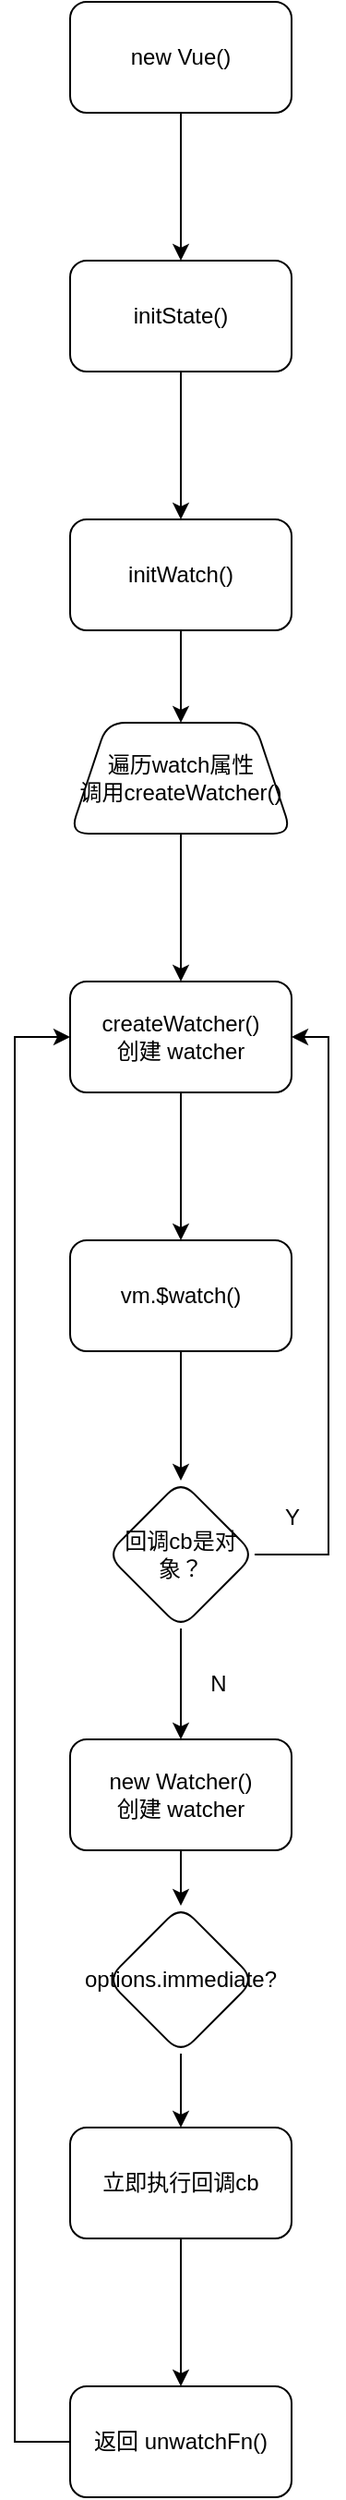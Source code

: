 <mxfile version="14.6.13" type="device"><diagram id="X8v-dTR6rA-k-qYKhJf7" name="第 1 页"><mxGraphModel dx="1088" dy="2049" grid="1" gridSize="10" guides="1" tooltips="1" connect="1" arrows="1" fold="1" page="1" pageScale="1" pageWidth="827" pageHeight="1169" math="0" shadow="0"><root><mxCell id="0"/><mxCell id="1" parent="0"/><mxCell id="eSlCYbtQmGli2oaguJJN-3" value="" style="edgeStyle=orthogonalEdgeStyle;rounded=0;orthogonalLoop=1;jettySize=auto;html=1;" edge="1" parent="1" source="eSlCYbtQmGli2oaguJJN-1" target="eSlCYbtQmGli2oaguJJN-2"><mxGeometry relative="1" as="geometry"/></mxCell><mxCell id="eSlCYbtQmGli2oaguJJN-1" value="new Vue()" style="rounded=1;whiteSpace=wrap;html=1;" vertex="1" parent="1"><mxGeometry x="460" y="-10" width="120" height="60" as="geometry"/></mxCell><mxCell id="eSlCYbtQmGli2oaguJJN-5" value="" style="edgeStyle=orthogonalEdgeStyle;rounded=0;orthogonalLoop=1;jettySize=auto;html=1;" edge="1" parent="1" source="eSlCYbtQmGli2oaguJJN-2" target="eSlCYbtQmGli2oaguJJN-4"><mxGeometry relative="1" as="geometry"/></mxCell><mxCell id="eSlCYbtQmGli2oaguJJN-2" value="initState()" style="whiteSpace=wrap;html=1;rounded=1;" vertex="1" parent="1"><mxGeometry x="460" y="130" width="120" height="60" as="geometry"/></mxCell><mxCell id="eSlCYbtQmGli2oaguJJN-10" value="" style="edgeStyle=orthogonalEdgeStyle;rounded=0;orthogonalLoop=1;jettySize=auto;html=1;" edge="1" parent="1" source="eSlCYbtQmGli2oaguJJN-4" target="eSlCYbtQmGli2oaguJJN-9"><mxGeometry relative="1" as="geometry"/></mxCell><mxCell id="eSlCYbtQmGli2oaguJJN-4" value="initWatch()" style="whiteSpace=wrap;html=1;rounded=1;" vertex="1" parent="1"><mxGeometry x="460" y="270" width="120" height="60" as="geometry"/></mxCell><mxCell id="eSlCYbtQmGli2oaguJJN-12" value="" style="edgeStyle=orthogonalEdgeStyle;rounded=0;orthogonalLoop=1;jettySize=auto;html=1;" edge="1" parent="1" source="eSlCYbtQmGli2oaguJJN-9" target="eSlCYbtQmGli2oaguJJN-11"><mxGeometry relative="1" as="geometry"/></mxCell><mxCell id="eSlCYbtQmGli2oaguJJN-9" value="遍历watch属性&lt;br&gt;调用createWatcher()&lt;br&gt;" style="shape=trapezoid;perimeter=trapezoidPerimeter;whiteSpace=wrap;html=1;fixedSize=1;rounded=1;" vertex="1" parent="1"><mxGeometry x="460" y="380" width="120" height="60" as="geometry"/></mxCell><mxCell id="eSlCYbtQmGli2oaguJJN-15" value="" style="edgeStyle=orthogonalEdgeStyle;rounded=0;orthogonalLoop=1;jettySize=auto;html=1;" edge="1" parent="1" source="eSlCYbtQmGli2oaguJJN-11" target="eSlCYbtQmGli2oaguJJN-14"><mxGeometry relative="1" as="geometry"/></mxCell><mxCell id="eSlCYbtQmGli2oaguJJN-11" value="createWatcher()&lt;br&gt;创建 watcher" style="whiteSpace=wrap;html=1;rounded=1;" vertex="1" parent="1"><mxGeometry x="460" y="520" width="120" height="60" as="geometry"/></mxCell><mxCell id="eSlCYbtQmGli2oaguJJN-17" value="" style="edgeStyle=orthogonalEdgeStyle;rounded=0;orthogonalLoop=1;jettySize=auto;html=1;" edge="1" parent="1" source="eSlCYbtQmGli2oaguJJN-14" target="eSlCYbtQmGli2oaguJJN-16"><mxGeometry relative="1" as="geometry"/></mxCell><mxCell id="eSlCYbtQmGli2oaguJJN-14" value="vm.$watch()" style="whiteSpace=wrap;html=1;rounded=1;" vertex="1" parent="1"><mxGeometry x="460" y="660" width="120" height="60" as="geometry"/></mxCell><mxCell id="eSlCYbtQmGli2oaguJJN-18" style="edgeStyle=orthogonalEdgeStyle;rounded=0;orthogonalLoop=1;jettySize=auto;html=1;entryX=1;entryY=0.5;entryDx=0;entryDy=0;" edge="1" parent="1" source="eSlCYbtQmGli2oaguJJN-16" target="eSlCYbtQmGli2oaguJJN-11"><mxGeometry relative="1" as="geometry"><Array as="points"><mxPoint x="600" y="830"/><mxPoint x="600" y="550"/></Array></mxGeometry></mxCell><mxCell id="eSlCYbtQmGli2oaguJJN-21" value="" style="edgeStyle=orthogonalEdgeStyle;rounded=0;orthogonalLoop=1;jettySize=auto;html=1;" edge="1" parent="1" source="eSlCYbtQmGli2oaguJJN-16" target="eSlCYbtQmGli2oaguJJN-20"><mxGeometry relative="1" as="geometry"/></mxCell><mxCell id="eSlCYbtQmGli2oaguJJN-16" value="回调cb是对象？" style="rhombus;whiteSpace=wrap;html=1;rounded=1;" vertex="1" parent="1"><mxGeometry x="480" y="790" width="80" height="80" as="geometry"/></mxCell><mxCell id="eSlCYbtQmGli2oaguJJN-19" value="Y" style="text;html=1;align=center;verticalAlign=middle;resizable=0;points=[];autosize=1;strokeColor=none;" vertex="1" parent="1"><mxGeometry x="570" y="800" width="20" height="20" as="geometry"/></mxCell><mxCell id="eSlCYbtQmGli2oaguJJN-24" value="" style="edgeStyle=orthogonalEdgeStyle;rounded=0;orthogonalLoop=1;jettySize=auto;html=1;" edge="1" parent="1" source="eSlCYbtQmGli2oaguJJN-20" target="eSlCYbtQmGli2oaguJJN-23"><mxGeometry relative="1" as="geometry"/></mxCell><mxCell id="eSlCYbtQmGli2oaguJJN-20" value="new Watcher()&lt;br&gt;创建 watcher" style="whiteSpace=wrap;html=1;rounded=1;" vertex="1" parent="1"><mxGeometry x="460" y="930" width="120" height="60" as="geometry"/></mxCell><mxCell id="eSlCYbtQmGli2oaguJJN-22" value="N" style="text;html=1;align=center;verticalAlign=middle;resizable=0;points=[];autosize=1;strokeColor=none;" vertex="1" parent="1"><mxGeometry x="530" y="890" width="20" height="20" as="geometry"/></mxCell><mxCell id="eSlCYbtQmGli2oaguJJN-26" value="" style="edgeStyle=orthogonalEdgeStyle;rounded=0;orthogonalLoop=1;jettySize=auto;html=1;" edge="1" parent="1" source="eSlCYbtQmGli2oaguJJN-23" target="eSlCYbtQmGli2oaguJJN-25"><mxGeometry relative="1" as="geometry"/></mxCell><mxCell id="eSlCYbtQmGli2oaguJJN-23" value="options.immediate?" style="rhombus;whiteSpace=wrap;html=1;rounded=1;" vertex="1" parent="1"><mxGeometry x="480" y="1020" width="80" height="80" as="geometry"/></mxCell><mxCell id="eSlCYbtQmGli2oaguJJN-28" value="" style="edgeStyle=orthogonalEdgeStyle;rounded=0;orthogonalLoop=1;jettySize=auto;html=1;" edge="1" parent="1" source="eSlCYbtQmGli2oaguJJN-25" target="eSlCYbtQmGli2oaguJJN-27"><mxGeometry relative="1" as="geometry"/></mxCell><mxCell id="eSlCYbtQmGli2oaguJJN-25" value="立即执行回调cb" style="whiteSpace=wrap;html=1;rounded=1;" vertex="1" parent="1"><mxGeometry x="460" y="1140" width="120" height="60" as="geometry"/></mxCell><mxCell id="eSlCYbtQmGli2oaguJJN-29" style="edgeStyle=orthogonalEdgeStyle;rounded=0;orthogonalLoop=1;jettySize=auto;html=1;entryX=0;entryY=0.5;entryDx=0;entryDy=0;" edge="1" parent="1" source="eSlCYbtQmGli2oaguJJN-27" target="eSlCYbtQmGli2oaguJJN-11"><mxGeometry relative="1" as="geometry"><mxPoint x="360" y="900" as="targetPoint"/><Array as="points"><mxPoint x="430" y="1310"/><mxPoint x="430" y="550"/></Array></mxGeometry></mxCell><mxCell id="eSlCYbtQmGli2oaguJJN-27" value="返回&amp;nbsp;unwatchFn()" style="whiteSpace=wrap;html=1;rounded=1;" vertex="1" parent="1"><mxGeometry x="460" y="1280" width="120" height="60" as="geometry"/></mxCell></root></mxGraphModel></diagram></mxfile>
